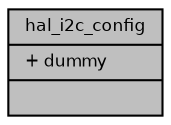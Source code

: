 digraph "hal_i2c_config"
{
  bgcolor="transparent";
  edge [fontname="Helvetica",fontsize="8",labelfontname="Helvetica",labelfontsize="8"];
  node [fontname="Helvetica",fontsize="8",shape=record];
  Node1 [label="{hal_i2c_config\n|+ dummy\l|}",height=0.2,width=0.4,color="black", fillcolor="grey75", style="filled", fontcolor="black"];
}
